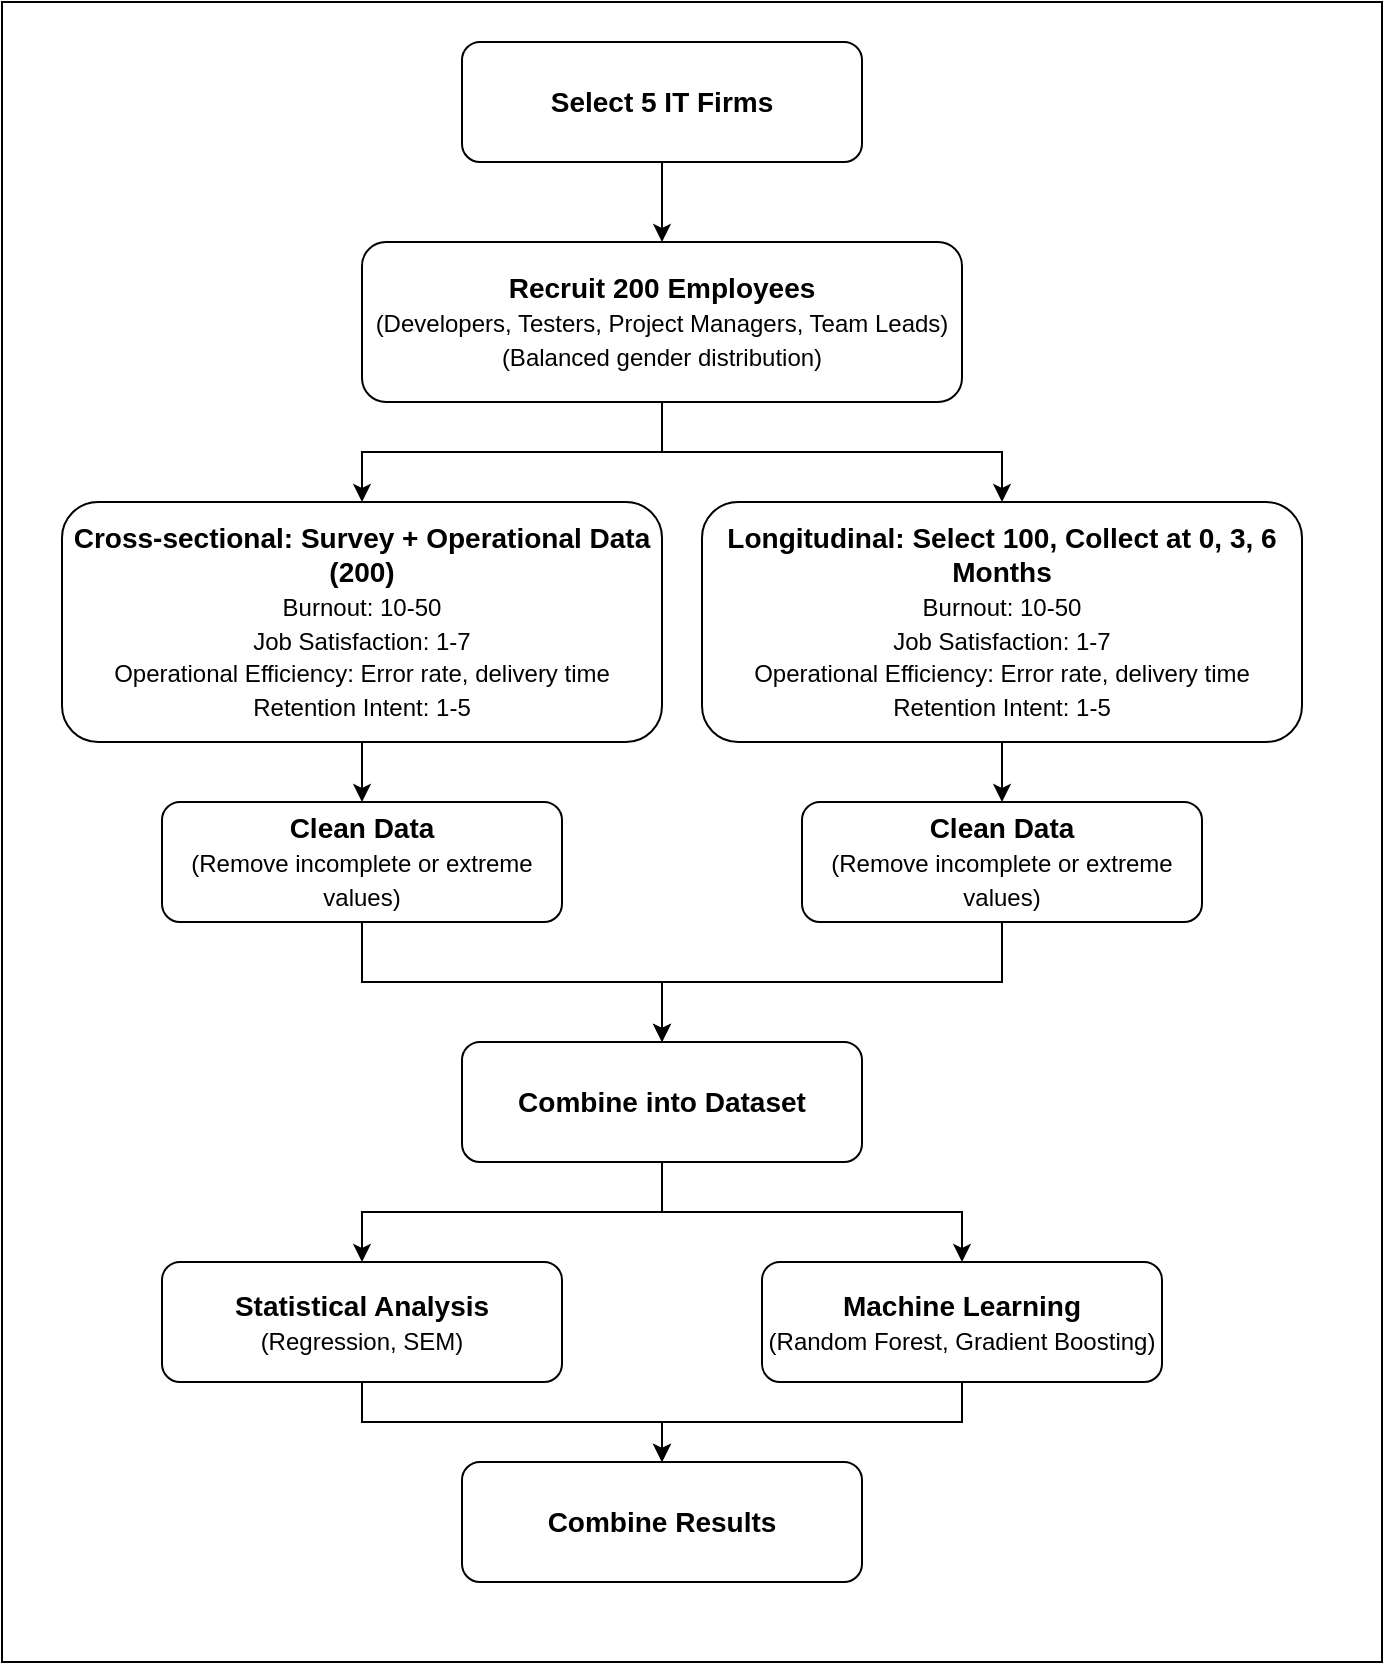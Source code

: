 <mxfile version="26.2.6">
  <diagram name="Methodology Flowchart" id="rhZHQnXAaECDivnwC1WS">
    <mxGraphModel dx="2213" dy="1191" grid="1" gridSize="10" guides="1" tooltips="1" connect="1" arrows="1" fold="1" page="1" pageScale="1" pageWidth="1169" pageHeight="827" math="0" shadow="0">
      <root>
        <mxCell id="0" />
        <mxCell id="1" parent="0" />
        <mxCell id="2LcSdn4sHCrI2FnrcDrc-1" value="" style="rounded=0;whiteSpace=wrap;html=1;" vertex="1" parent="1">
          <mxGeometry x="20" y="40" width="690" height="830" as="geometry" />
        </mxCell>
        <mxCell id="wWo257uREUizAbrho569-2" value="Select 5 IT Firms" style="rounded=1;whiteSpace=wrap;html=1;fillColor=#ffffff;strokeColor=#000000;fontStyle=1;fontSize=14;" parent="1" vertex="1">
          <mxGeometry x="250" y="60" width="200" height="60" as="geometry" />
        </mxCell>
        <mxCell id="wWo257uREUizAbrho569-3" value="Recruit 200 Employees&lt;br&gt;&lt;font style=&quot;font-size: 12px; font-weight: normal;&quot;&gt;(Developers, Testers, Project Managers, Team Leads)&lt;br&gt;(Balanced gender distribution)&lt;/font&gt;" style="rounded=1;whiteSpace=wrap;html=1;fillColor=#ffffff;strokeColor=#000000;fontStyle=1;fontSize=14;" parent="1" vertex="1">
          <mxGeometry x="200" y="160" width="300" height="80" as="geometry" />
        </mxCell>
        <mxCell id="wWo257uREUizAbrho569-4" value="Cross-sectional: Survey + Operational Data (200)&lt;br&gt;&lt;font style=&quot;font-size: 12px; font-weight: normal;&quot;&gt;Burnout: 10-50&lt;br&gt;Job Satisfaction: 1-7&lt;br&gt;Operational Efficiency: Error rate, delivery time&lt;br&gt;Retention Intent: 1-5&lt;/font&gt;" style="rounded=1;whiteSpace=wrap;html=1;fillColor=#ffffff;strokeColor=#000000;fontStyle=1;fontSize=14;" parent="1" vertex="1">
          <mxGeometry x="50" y="290" width="300" height="120" as="geometry" />
        </mxCell>
        <mxCell id="wWo257uREUizAbrho569-5" value="Longitudinal: Select 100, Collect at 0, 3, 6 Months&lt;br&gt;&lt;font style=&quot;font-size: 12px; font-weight: normal;&quot;&gt;Burnout: 10-50&lt;br&gt;Job Satisfaction: 1-7&lt;br&gt;Operational Efficiency: Error rate, delivery time&lt;br&gt;Retention Intent: 1-5&lt;/font&gt;" style="rounded=1;whiteSpace=wrap;html=1;fillColor=#ffffff;strokeColor=#000000;fontStyle=1;fontSize=14;" parent="1" vertex="1">
          <mxGeometry x="370" y="290" width="300" height="120" as="geometry" />
        </mxCell>
        <mxCell id="wWo257uREUizAbrho569-6" value="Clean Data&lt;br&gt;&lt;font style=&quot;font-size: 12px; font-weight: normal;&quot;&gt;(Remove incomplete or extreme values)&lt;/font&gt;" style="rounded=1;whiteSpace=wrap;html=1;fillColor=#ffffff;strokeColor=#000000;fontStyle=1;fontSize=14;" parent="1" vertex="1">
          <mxGeometry x="100" y="440" width="200" height="60" as="geometry" />
        </mxCell>
        <mxCell id="wWo257uREUizAbrho569-7" value="Clean Data&lt;br&gt;&lt;font style=&quot;font-size: 12px; font-weight: normal;&quot;&gt;(Remove incomplete or extreme values)&lt;/font&gt;" style="rounded=1;whiteSpace=wrap;html=1;fillColor=#ffffff;strokeColor=#000000;fontStyle=1;fontSize=14;" parent="1" vertex="1">
          <mxGeometry x="420" y="440" width="200" height="60" as="geometry" />
        </mxCell>
        <mxCell id="wWo257uREUizAbrho569-8" value="Combine into Dataset" style="rounded=1;whiteSpace=wrap;html=1;fillColor=#ffffff;strokeColor=#000000;fontStyle=1;fontSize=14;" parent="1" vertex="1">
          <mxGeometry x="250" y="560" width="200" height="60" as="geometry" />
        </mxCell>
        <mxCell id="wWo257uREUizAbrho569-9" value="Statistical Analysis&lt;br&gt;&lt;font style=&quot;font-size: 12px; font-weight: normal;&quot;&gt;(Regression, SEM)&lt;/font&gt;" style="rounded=1;whiteSpace=wrap;html=1;fillColor=#ffffff;strokeColor=#000000;fontStyle=1;fontSize=14;" parent="1" vertex="1">
          <mxGeometry x="100" y="670" width="200" height="60" as="geometry" />
        </mxCell>
        <mxCell id="wWo257uREUizAbrho569-10" value="Machine Learning&lt;br&gt;&lt;font style=&quot;font-size: 12px; font-weight: normal;&quot;&gt;(Random Forest, Gradient Boosting)&lt;/font&gt;" style="rounded=1;whiteSpace=wrap;html=1;fillColor=#ffffff;strokeColor=#000000;fontStyle=1;fontSize=14;" parent="1" vertex="1">
          <mxGeometry x="400" y="670" width="200" height="60" as="geometry" />
        </mxCell>
        <mxCell id="wWo257uREUizAbrho569-11" value="Combine Results" style="rounded=1;whiteSpace=wrap;html=1;fillColor=#ffffff;strokeColor=#000000;fontStyle=1;fontSize=14;" parent="1" vertex="1">
          <mxGeometry x="250" y="770" width="200" height="60" as="geometry" />
        </mxCell>
        <mxCell id="wWo257uREUizAbrho569-13" value="" style="endArrow=classic;html=1;rounded=0;exitX=0.5;exitY=1;exitDx=0;exitDy=0;entryX=0.5;entryY=0;entryDx=0;entryDy=0;" parent="1" source="wWo257uREUizAbrho569-2" target="wWo257uREUizAbrho569-3" edge="1">
          <mxGeometry width="50" height="50" relative="1" as="geometry">
            <mxPoint x="350" y="130" as="sourcePoint" />
            <mxPoint x="350" y="150" as="targetPoint" />
          </mxGeometry>
        </mxCell>
        <mxCell id="wWo257uREUizAbrho569-14" value="" style="endArrow=classic;html=1;rounded=0;exitX=0.5;exitY=1;exitDx=0;exitDy=0;entryX=0.5;entryY=0;entryDx=0;entryDy=0;edgeStyle=orthogonalEdgeStyle;" parent="1" source="wWo257uREUizAbrho569-3" target="wWo257uREUizAbrho569-4" edge="1">
          <mxGeometry width="50" height="50" relative="1" as="geometry">
            <mxPoint x="350" y="250" as="sourcePoint" />
            <mxPoint x="200" y="290" as="targetPoint" />
          </mxGeometry>
        </mxCell>
        <mxCell id="wWo257uREUizAbrho569-15" value="" style="endArrow=classic;html=1;rounded=0;exitX=0.5;exitY=1;exitDx=0;exitDy=0;entryX=0.5;entryY=0;entryDx=0;entryDy=0;edgeStyle=orthogonalEdgeStyle;" parent="1" source="wWo257uREUizAbrho569-3" target="wWo257uREUizAbrho569-5" edge="1">
          <mxGeometry width="50" height="50" relative="1" as="geometry">
            <mxPoint x="350" y="250" as="sourcePoint" />
            <mxPoint x="520" y="290" as="targetPoint" />
          </mxGeometry>
        </mxCell>
        <mxCell id="wWo257uREUizAbrho569-16" value="" style="endArrow=classic;html=1;rounded=0;exitX=0.5;exitY=1;exitDx=0;exitDy=0;entryX=0.5;entryY=0;entryDx=0;entryDy=0;" parent="1" source="wWo257uREUizAbrho569-4" target="wWo257uREUizAbrho569-6" edge="1">
          <mxGeometry width="50" height="50" relative="1" as="geometry">
            <mxPoint x="200" y="420" as="sourcePoint" />
            <mxPoint x="200" y="440" as="targetPoint" />
          </mxGeometry>
        </mxCell>
        <mxCell id="wWo257uREUizAbrho569-17" value="" style="endArrow=classic;html=1;rounded=0;exitX=0.5;exitY=1;exitDx=0;exitDy=0;entryX=0.5;entryY=0;entryDx=0;entryDy=0;" parent="1" source="wWo257uREUizAbrho569-5" target="wWo257uREUizAbrho569-7" edge="1">
          <mxGeometry width="50" height="50" relative="1" as="geometry">
            <mxPoint x="520" y="420" as="sourcePoint" />
            <mxPoint x="520" y="440" as="targetPoint" />
          </mxGeometry>
        </mxCell>
        <mxCell id="wWo257uREUizAbrho569-18" value="" style="endArrow=classic;html=1;rounded=0;exitX=0.5;exitY=1;exitDx=0;exitDy=0;entryX=0.5;entryY=0;entryDx=0;entryDy=0;edgeStyle=orthogonalEdgeStyle;" parent="1" source="wWo257uREUizAbrho569-6" target="wWo257uREUizAbrho569-8" edge="1">
          <mxGeometry width="50" height="50" relative="1" as="geometry">
            <mxPoint x="200" y="500" as="sourcePoint" />
            <mxPoint x="350" y="560" as="targetPoint" />
          </mxGeometry>
        </mxCell>
        <mxCell id="wWo257uREUizAbrho569-19" value="" style="endArrow=classic;html=1;rounded=0;exitX=0.5;exitY=1;exitDx=0;exitDy=0;entryX=0.5;entryY=0;entryDx=0;entryDy=0;edgeStyle=orthogonalEdgeStyle;" parent="1" source="wWo257uREUizAbrho569-7" target="wWo257uREUizAbrho569-8" edge="1">
          <mxGeometry width="50" height="50" relative="1" as="geometry">
            <mxPoint x="520" y="500" as="sourcePoint" />
            <mxPoint x="350" y="560" as="targetPoint" />
          </mxGeometry>
        </mxCell>
        <mxCell id="wWo257uREUizAbrho569-20" value="" style="endArrow=classic;html=1;rounded=0;exitX=0.5;exitY=1;exitDx=0;exitDy=0;entryX=0.5;entryY=0;entryDx=0;entryDy=0;edgeStyle=orthogonalEdgeStyle;" parent="1" source="wWo257uREUizAbrho569-8" target="wWo257uREUizAbrho569-9" edge="1">
          <mxGeometry width="50" height="50" relative="1" as="geometry">
            <mxPoint x="350" y="620" as="sourcePoint" />
            <mxPoint x="200" y="670" as="targetPoint" />
          </mxGeometry>
        </mxCell>
        <mxCell id="wWo257uREUizAbrho569-21" value="" style="endArrow=classic;html=1;rounded=0;exitX=0.5;exitY=1;exitDx=0;exitDy=0;entryX=0.5;entryY=0;entryDx=0;entryDy=0;edgeStyle=orthogonalEdgeStyle;" parent="1" source="wWo257uREUizAbrho569-8" target="wWo257uREUizAbrho569-10" edge="1">
          <mxGeometry width="50" height="50" relative="1" as="geometry">
            <mxPoint x="350" y="620" as="sourcePoint" />
            <mxPoint x="500" y="670" as="targetPoint" />
          </mxGeometry>
        </mxCell>
        <mxCell id="wWo257uREUizAbrho569-22" value="" style="endArrow=classic;html=1;rounded=0;exitX=0.5;exitY=1;exitDx=0;exitDy=0;entryX=0.5;entryY=0;entryDx=0;entryDy=0;edgeStyle=orthogonalEdgeStyle;" parent="1" source="wWo257uREUizAbrho569-9" target="wWo257uREUizAbrho569-11" edge="1">
          <mxGeometry width="50" height="50" relative="1" as="geometry">
            <mxPoint x="200" y="730" as="sourcePoint" />
            <mxPoint x="350" y="770" as="targetPoint" />
          </mxGeometry>
        </mxCell>
        <mxCell id="wWo257uREUizAbrho569-23" value="" style="endArrow=classic;html=1;rounded=0;exitX=0.5;exitY=1;exitDx=0;exitDy=0;entryX=0.5;entryY=0;entryDx=0;entryDy=0;edgeStyle=orthogonalEdgeStyle;" parent="1" source="wWo257uREUizAbrho569-10" target="wWo257uREUizAbrho569-11" edge="1">
          <mxGeometry width="50" height="50" relative="1" as="geometry">
            <mxPoint x="500" y="730" as="sourcePoint" />
            <mxPoint x="350" y="770" as="targetPoint" />
          </mxGeometry>
        </mxCell>
      </root>
    </mxGraphModel>
  </diagram>
</mxfile>
